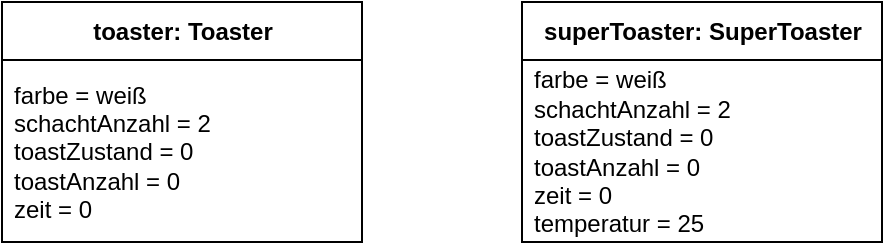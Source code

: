 <mxfile version="20.0.4" type="device"><diagram id="-38EScwm5U95xyDpCqT4" name="Page-1"><mxGraphModel dx="1426" dy="889" grid="1" gridSize="10" guides="1" tooltips="1" connect="1" arrows="1" fold="1" page="1" pageScale="1" pageWidth="827" pageHeight="1169" math="0" shadow="0"><root><mxCell id="0"/><mxCell id="1" parent="0"/><mxCell id="h5WNVVmDOojFR0oGh8nm-2" value="toaster: Toaster" style="swimlane;fontStyle=1;align=center;verticalAlign=middle;childLayout=stackLayout;horizontal=1;startSize=29;horizontalStack=0;resizeParent=1;resizeParentMax=0;resizeLast=0;collapsible=0;marginBottom=0;html=1;" vertex="1" parent="1"><mxGeometry x="180" y="170" width="180" height="120" as="geometry"/></mxCell><mxCell id="h5WNVVmDOojFR0oGh8nm-4" value="farbe = weiß&lt;br&gt;schachtAnzahl = 2&lt;br&gt;toastZustand = 0&lt;br&gt;toastAnzahl = 0&lt;br&gt;zeit = 0" style="text;html=1;strokeColor=none;fillColor=none;align=left;verticalAlign=middle;spacingLeft=4;spacingRight=4;overflow=hidden;rotatable=0;points=[[0,0.5],[1,0.5]];portConstraint=eastwest;" vertex="1" parent="h5WNVVmDOojFR0oGh8nm-2"><mxGeometry y="29" width="180" height="91" as="geometry"/></mxCell><mxCell id="h5WNVVmDOojFR0oGh8nm-5" value="superToaster: SuperToaster" style="swimlane;fontStyle=1;align=center;verticalAlign=middle;childLayout=stackLayout;horizontal=1;startSize=29;horizontalStack=0;resizeParent=1;resizeParentMax=0;resizeLast=0;collapsible=0;marginBottom=0;html=1;" vertex="1" parent="1"><mxGeometry x="440" y="170" width="180" height="120" as="geometry"/></mxCell><mxCell id="h5WNVVmDOojFR0oGh8nm-6" value="farbe = weiß&lt;br&gt;schachtAnzahl = 2&lt;br&gt;toastZustand = 0&lt;br&gt;toastAnzahl = 0&lt;br&gt;zeit = 0&lt;br&gt;temperatur = 25" style="text;html=1;strokeColor=none;fillColor=none;align=left;verticalAlign=middle;spacingLeft=4;spacingRight=4;overflow=hidden;rotatable=0;points=[[0,0.5],[1,0.5]];portConstraint=eastwest;" vertex="1" parent="h5WNVVmDOojFR0oGh8nm-5"><mxGeometry y="29" width="180" height="91" as="geometry"/></mxCell></root></mxGraphModel></diagram></mxfile>